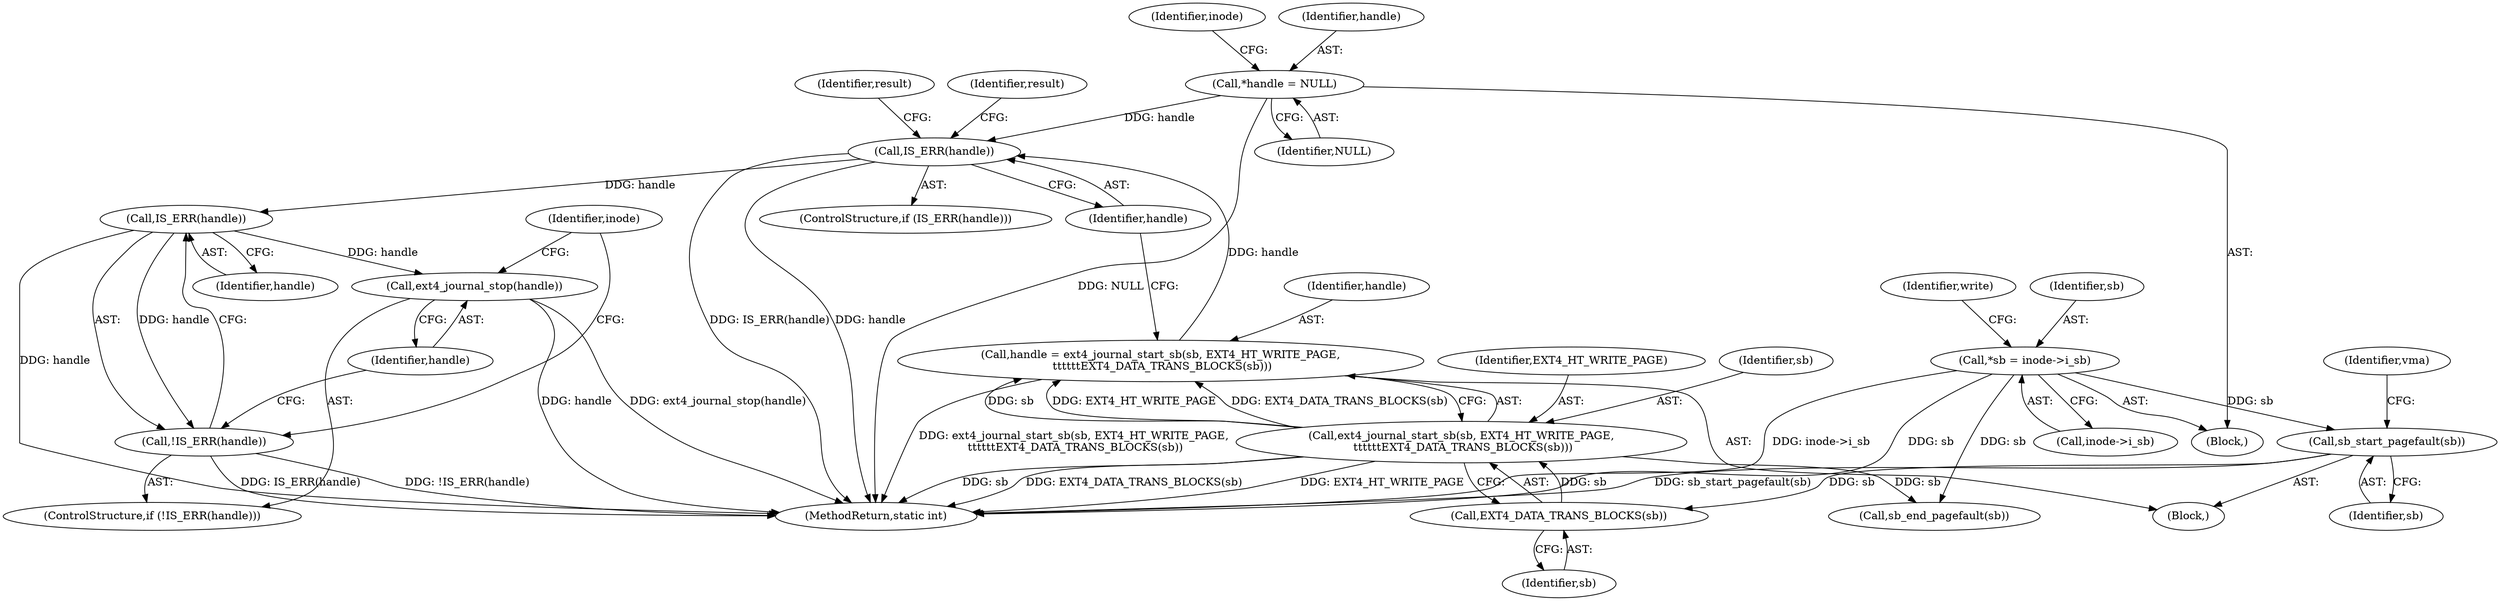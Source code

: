 digraph "0_linux_ea3d7209ca01da209cda6f0dea8be9cc4b7a933b_2@pointer" {
"1000178" [label="(Call,IS_ERR(handle))"];
"1000160" [label="(Call,IS_ERR(handle))"];
"1000106" [label="(Call,*handle = NULL)"];
"1000145" [label="(Call,handle = ext4_journal_start_sb(sb, EXT4_HT_WRITE_PAGE,\n \t\t\t\t\t\tEXT4_DATA_TRANS_BLOCKS(sb)))"];
"1000147" [label="(Call,ext4_journal_start_sb(sb, EXT4_HT_WRITE_PAGE,\n \t\t\t\t\t\tEXT4_DATA_TRANS_BLOCKS(sb)))"];
"1000150" [label="(Call,EXT4_DATA_TRANS_BLOCKS(sb))"];
"1000133" [label="(Call,sb_start_pagefault(sb))"];
"1000117" [label="(Call,*sb = inode->i_sb)"];
"1000177" [label="(Call,!IS_ERR(handle))"];
"1000180" [label="(Call,ext4_journal_stop(handle))"];
"1000151" [label="(Identifier,sb)"];
"1000150" [label="(Call,EXT4_DATA_TRANS_BLOCKS(sb))"];
"1000117" [label="(Call,*sb = inode->i_sb)"];
"1000186" [label="(Identifier,inode)"];
"1000180" [label="(Call,ext4_journal_stop(handle))"];
"1000161" [label="(Identifier,handle)"];
"1000118" [label="(Identifier,sb)"];
"1000181" [label="(Identifier,handle)"];
"1000176" [label="(ControlStructure,if (!IS_ERR(handle)))"];
"1000119" [label="(Call,inode->i_sb)"];
"1000160" [label="(Call,IS_ERR(handle))"];
"1000159" [label="(ControlStructure,if (IS_ERR(handle)))"];
"1000133" [label="(Call,sb_start_pagefault(sb))"];
"1000177" [label="(Call,!IS_ERR(handle))"];
"1000134" [label="(Identifier,sb)"];
"1000103" [label="(Block,)"];
"1000111" [label="(Identifier,inode)"];
"1000107" [label="(Identifier,handle)"];
"1000137" [label="(Identifier,vma)"];
"1000167" [label="(Identifier,result)"];
"1000147" [label="(Call,ext4_journal_start_sb(sb, EXT4_HT_WRITE_PAGE,\n \t\t\t\t\t\tEXT4_DATA_TRANS_BLOCKS(sb)))"];
"1000179" [label="(Identifier,handle)"];
"1000145" [label="(Call,handle = ext4_journal_start_sb(sb, EXT4_HT_WRITE_PAGE,\n \t\t\t\t\t\tEXT4_DATA_TRANS_BLOCKS(sb)))"];
"1000178" [label="(Call,IS_ERR(handle))"];
"1000199" [label="(MethodReturn,static int)"];
"1000108" [label="(Identifier,NULL)"];
"1000149" [label="(Identifier,EXT4_HT_WRITE_PAGE)"];
"1000106" [label="(Call,*handle = NULL)"];
"1000124" [label="(Identifier,write)"];
"1000146" [label="(Identifier,handle)"];
"1000188" [label="(Call,sb_end_pagefault(sb))"];
"1000148" [label="(Identifier,sb)"];
"1000163" [label="(Identifier,result)"];
"1000132" [label="(Block,)"];
"1000178" -> "1000177"  [label="AST: "];
"1000178" -> "1000179"  [label="CFG: "];
"1000179" -> "1000178"  [label="AST: "];
"1000177" -> "1000178"  [label="CFG: "];
"1000178" -> "1000199"  [label="DDG: handle"];
"1000178" -> "1000177"  [label="DDG: handle"];
"1000160" -> "1000178"  [label="DDG: handle"];
"1000178" -> "1000180"  [label="DDG: handle"];
"1000160" -> "1000159"  [label="AST: "];
"1000160" -> "1000161"  [label="CFG: "];
"1000161" -> "1000160"  [label="AST: "];
"1000163" -> "1000160"  [label="CFG: "];
"1000167" -> "1000160"  [label="CFG: "];
"1000160" -> "1000199"  [label="DDG: IS_ERR(handle)"];
"1000160" -> "1000199"  [label="DDG: handle"];
"1000106" -> "1000160"  [label="DDG: handle"];
"1000145" -> "1000160"  [label="DDG: handle"];
"1000106" -> "1000103"  [label="AST: "];
"1000106" -> "1000108"  [label="CFG: "];
"1000107" -> "1000106"  [label="AST: "];
"1000108" -> "1000106"  [label="AST: "];
"1000111" -> "1000106"  [label="CFG: "];
"1000106" -> "1000199"  [label="DDG: NULL"];
"1000145" -> "1000132"  [label="AST: "];
"1000145" -> "1000147"  [label="CFG: "];
"1000146" -> "1000145"  [label="AST: "];
"1000147" -> "1000145"  [label="AST: "];
"1000161" -> "1000145"  [label="CFG: "];
"1000145" -> "1000199"  [label="DDG: ext4_journal_start_sb(sb, EXT4_HT_WRITE_PAGE,\n \t\t\t\t\t\tEXT4_DATA_TRANS_BLOCKS(sb))"];
"1000147" -> "1000145"  [label="DDG: sb"];
"1000147" -> "1000145"  [label="DDG: EXT4_HT_WRITE_PAGE"];
"1000147" -> "1000145"  [label="DDG: EXT4_DATA_TRANS_BLOCKS(sb)"];
"1000147" -> "1000150"  [label="CFG: "];
"1000148" -> "1000147"  [label="AST: "];
"1000149" -> "1000147"  [label="AST: "];
"1000150" -> "1000147"  [label="AST: "];
"1000147" -> "1000199"  [label="DDG: EXT4_HT_WRITE_PAGE"];
"1000147" -> "1000199"  [label="DDG: sb"];
"1000147" -> "1000199"  [label="DDG: EXT4_DATA_TRANS_BLOCKS(sb)"];
"1000150" -> "1000147"  [label="DDG: sb"];
"1000147" -> "1000188"  [label="DDG: sb"];
"1000150" -> "1000151"  [label="CFG: "];
"1000151" -> "1000150"  [label="AST: "];
"1000133" -> "1000150"  [label="DDG: sb"];
"1000133" -> "1000132"  [label="AST: "];
"1000133" -> "1000134"  [label="CFG: "];
"1000134" -> "1000133"  [label="AST: "];
"1000137" -> "1000133"  [label="CFG: "];
"1000133" -> "1000199"  [label="DDG: sb_start_pagefault(sb)"];
"1000117" -> "1000133"  [label="DDG: sb"];
"1000117" -> "1000103"  [label="AST: "];
"1000117" -> "1000119"  [label="CFG: "];
"1000118" -> "1000117"  [label="AST: "];
"1000119" -> "1000117"  [label="AST: "];
"1000124" -> "1000117"  [label="CFG: "];
"1000117" -> "1000199"  [label="DDG: sb"];
"1000117" -> "1000199"  [label="DDG: inode->i_sb"];
"1000117" -> "1000188"  [label="DDG: sb"];
"1000177" -> "1000176"  [label="AST: "];
"1000181" -> "1000177"  [label="CFG: "];
"1000186" -> "1000177"  [label="CFG: "];
"1000177" -> "1000199"  [label="DDG: IS_ERR(handle)"];
"1000177" -> "1000199"  [label="DDG: !IS_ERR(handle)"];
"1000180" -> "1000176"  [label="AST: "];
"1000180" -> "1000181"  [label="CFG: "];
"1000181" -> "1000180"  [label="AST: "];
"1000186" -> "1000180"  [label="CFG: "];
"1000180" -> "1000199"  [label="DDG: handle"];
"1000180" -> "1000199"  [label="DDG: ext4_journal_stop(handle)"];
}
